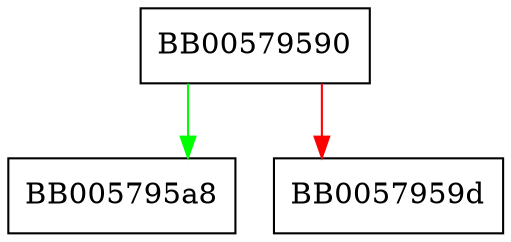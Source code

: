 digraph dh_pkey_public_check {
  node [shape="box"];
  graph [splines=ortho];
  BB00579590 -> BB005795a8 [color="green"];
  BB00579590 -> BB0057959d [color="red"];
}
